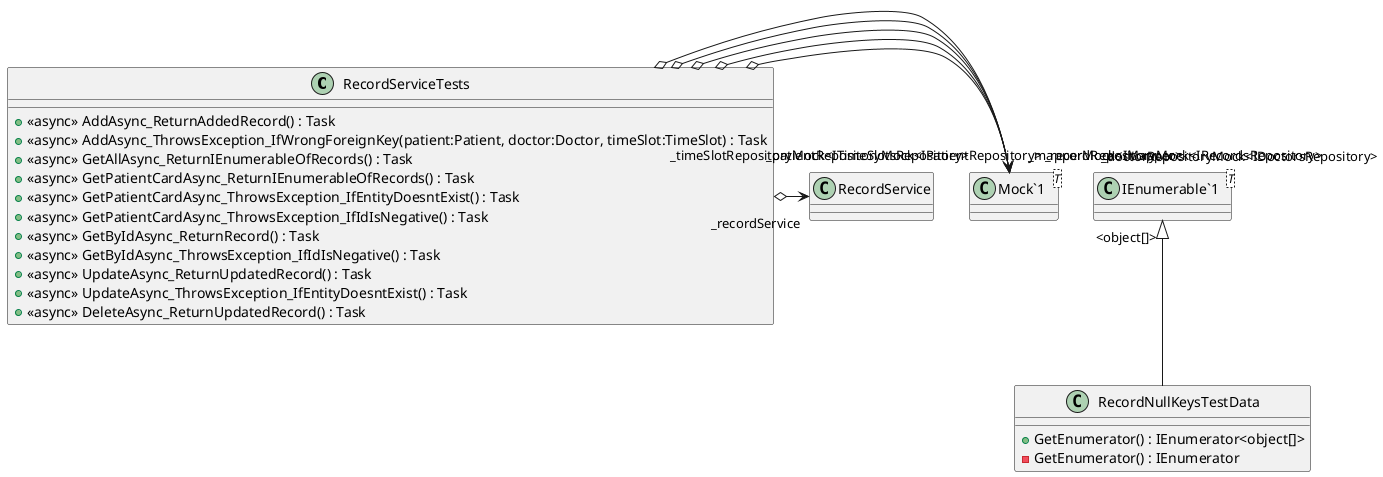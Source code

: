 @startuml
class RecordServiceTests {
    + <<async>> AddAsync_ReturnAddedRecord() : Task
    + <<async>> AddAsync_ThrowsException_IfWrongForeignKey(patient:Patient, doctor:Doctor, timeSlot:TimeSlot) : Task
    + <<async>> GetAllAsync_ReturnIEnumerableOfRecords() : Task
    + <<async>> GetPatientCardAsync_ReturnIEnumerableOfRecords() : Task
    + <<async>> GetPatientCardAsync_ThrowsException_IfEntityDoesntExist() : Task
    + <<async>> GetPatientCardAsync_ThrowsException_IfIdIsNegative() : Task
    + <<async>> GetByIdAsync_ReturnRecord() : Task
    + <<async>> GetByIdAsync_ThrowsException_IfIdIsNegative() : Task
    + <<async>> UpdateAsync_ReturnUpdatedRecord() : Task
    + <<async>> UpdateAsync_ThrowsException_IfEntityDoesntExist() : Task
    + <<async>> DeleteAsync_ReturnUpdatedRecord() : Task
}
class RecordNullKeysTestData {
    + GetEnumerator() : IEnumerator<object[]>
    - GetEnumerator() : IEnumerator
}
class "Mock`1"<T> {
}
class "IEnumerable`1"<T> {
}
RecordServiceTests o-> "_mapperMock<IMapper>" "Mock`1"
RecordServiceTests o-> "_patientRepositoryMock<IPatientRepository>" "Mock`1"
RecordServiceTests o-> "_recordRepositoryMock<IRecordsRepository>" "Mock`1"
RecordServiceTests o-> "_doctorRepositoryMock<IDoctorsRepository>" "Mock`1"
RecordServiceTests o-> "_timeSlotRepositoryMock<ITimeSlotsRepository>" "Mock`1"
RecordServiceTests o-> "_recordService" RecordService
"IEnumerable`1" "<object[]>" <|-- RecordNullKeysTestData
@enduml
